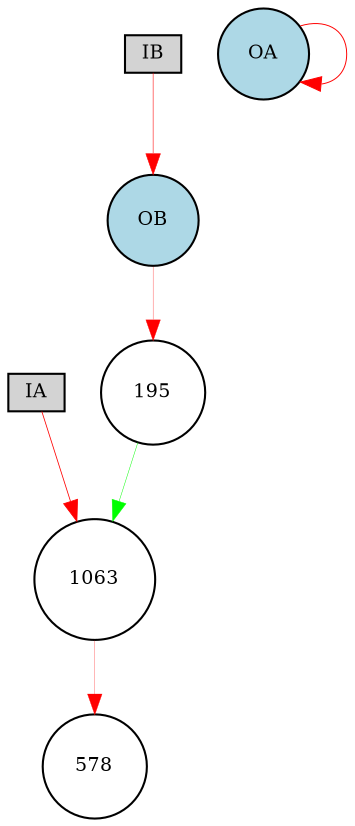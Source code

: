 digraph {
	node [fontsize=9 height=0.2 shape=circle width=0.2]
	IA [fillcolor=lightgray shape=box style=filled]
	IB [fillcolor=lightgray shape=box style=filled]
	OA [fillcolor=lightblue style=filled]
	OB [fillcolor=lightblue style=filled]
	578 [fillcolor=white style=filled]
	195 [fillcolor=white style=filled]
	1063 [fillcolor=white style=filled]
	OA -> OA [color=red penwidth=0.46486555648742434 style=solid]
	IB -> OB [color=red penwidth=0.2642217180075144 style=solid]
	195 -> 1063 [color=green penwidth=0.22247968543234914 style=solid]
	OB -> 195 [color=red penwidth=0.1453457851522299 style=solid]
	IA -> 1063 [color=red penwidth=0.38608752021524373 style=solid]
	1063 -> 578 [color=red penwidth=0.13564047075446106 style=solid]
}

